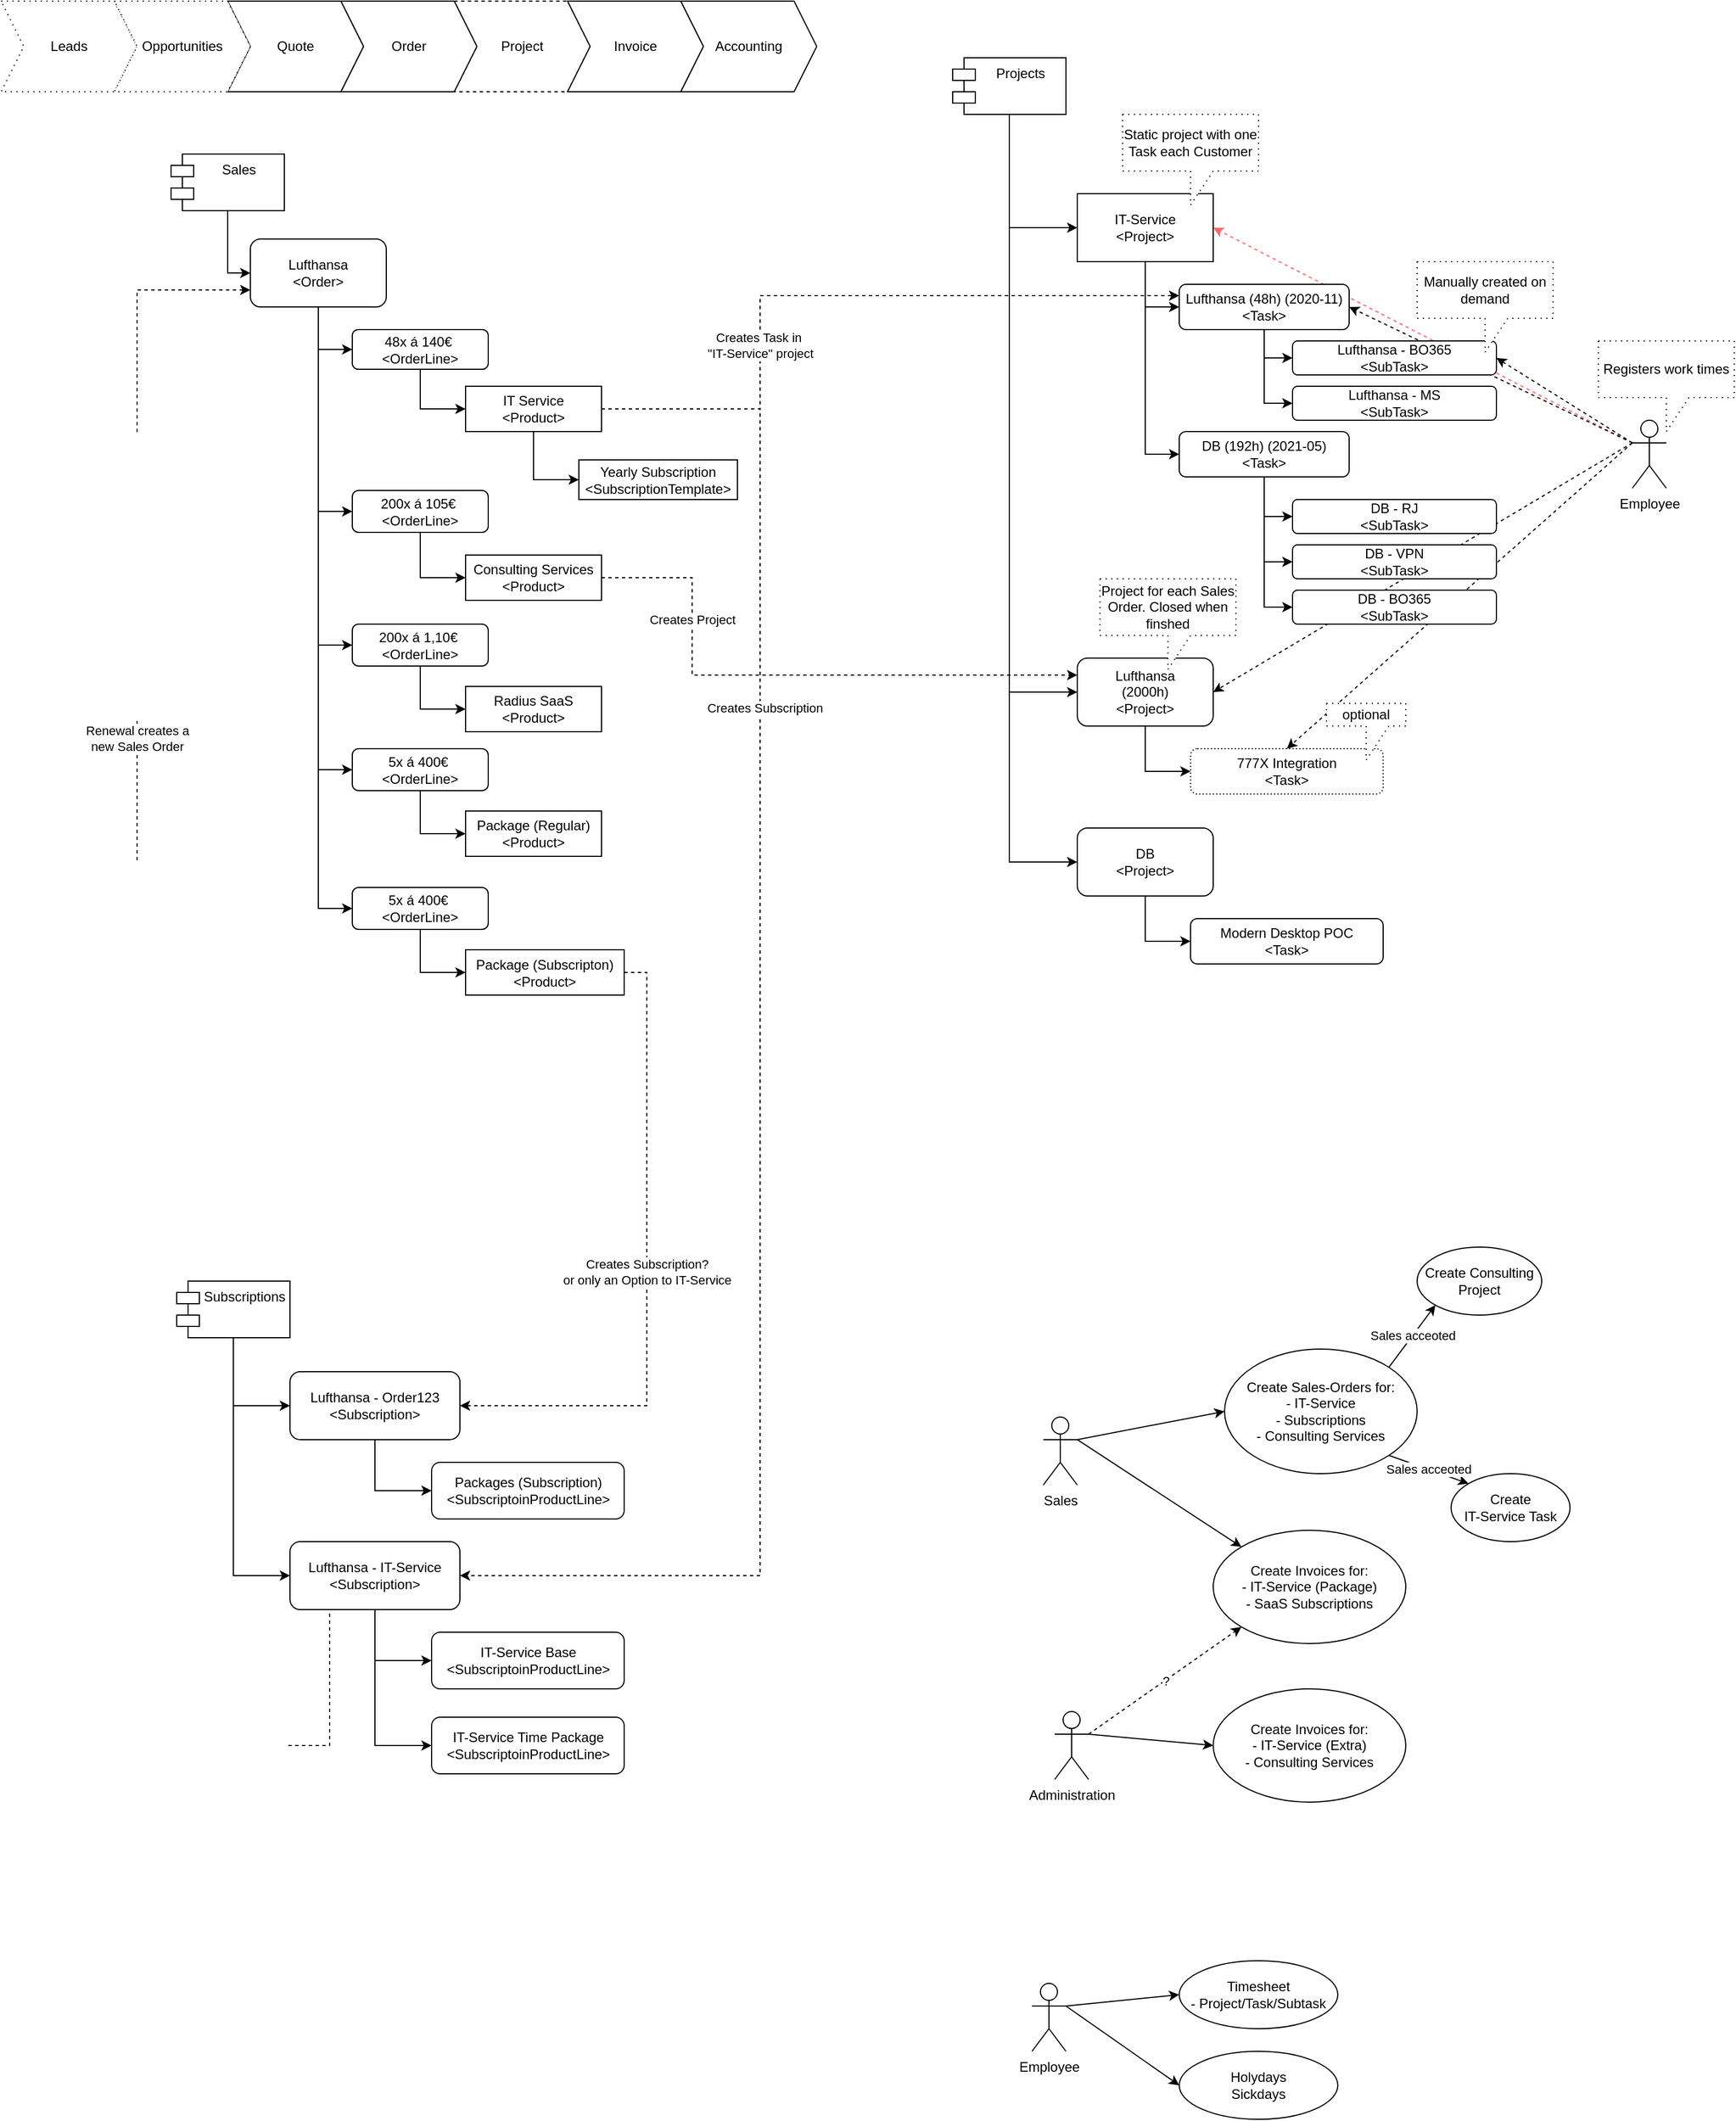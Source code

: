 <mxfile version="13.6.5">
    <diagram id="BK3iaz0wMOt8mpfEqvWX" name="Page-1">
        <mxGraphModel dx="953" dy="894" grid="1" gridSize="10" guides="1" tooltips="1" connect="1" arrows="1" fold="1" page="1" pageScale="1" pageWidth="827" pageHeight="1169" math="0" shadow="0">
            <root>
                <mxCell id="0"/>
                <mxCell id="1" parent="0"/>
                <mxCell id="89" style="edgeStyle=none;rounded=0;orthogonalLoop=1;jettySize=auto;html=1;exitX=0;exitY=0.333;exitDx=0;exitDy=0;exitPerimeter=0;entryX=1;entryY=0.5;entryDx=0;entryDy=0;dashed=1;fillColor=#a20025;strokeColor=#FF6666;" parent="1" source="83" target="16" edge="1">
                    <mxGeometry relative="1" as="geometry"/>
                </mxCell>
                <mxCell id="88" style="edgeStyle=none;rounded=0;orthogonalLoop=1;jettySize=auto;html=1;exitX=0;exitY=0.333;exitDx=0;exitDy=0;exitPerimeter=0;entryX=0.5;entryY=0;entryDx=0;entryDy=0;dashed=1;" parent="1" source="83" target="45" edge="1">
                    <mxGeometry relative="1" as="geometry"/>
                </mxCell>
                <mxCell id="86" style="edgeStyle=none;rounded=0;orthogonalLoop=1;jettySize=auto;html=1;exitX=0;exitY=0.333;exitDx=0;exitDy=0;exitPerimeter=0;entryX=1;entryY=0.5;entryDx=0;entryDy=0;dashed=1;" parent="1" source="83" target="18" edge="1">
                    <mxGeometry relative="1" as="geometry"/>
                </mxCell>
                <mxCell id="85" style="edgeStyle=none;rounded=0;orthogonalLoop=1;jettySize=auto;html=1;exitX=0;exitY=0.333;exitDx=0;exitDy=0;exitPerimeter=0;entryX=1;entryY=0.5;entryDx=0;entryDy=0;dashed=1;" parent="1" source="83" target="25" edge="1">
                    <mxGeometry relative="1" as="geometry"/>
                </mxCell>
                <mxCell id="8" value="Quote" style="shape=step;perimeter=stepPerimeter;whiteSpace=wrap;html=1;fixedSize=1;" parent="1" vertex="1">
                    <mxGeometry x="280" y="70" width="120" height="80" as="geometry"/>
                </mxCell>
                <mxCell id="11" value="Project" style="shape=step;perimeter=stepPerimeter;whiteSpace=wrap;html=1;fixedSize=1;dashed=1;" parent="1" vertex="1">
                    <mxGeometry x="480" y="70" width="120" height="80" as="geometry"/>
                </mxCell>
                <mxCell id="55" style="edgeStyle=orthogonalEdgeStyle;rounded=0;orthogonalLoop=1;jettySize=auto;html=1;exitX=0.5;exitY=1;exitDx=0;exitDy=0;entryX=0;entryY=0.5;entryDx=0;entryDy=0;" parent="1" source="60" target="54" edge="1">
                    <mxGeometry relative="1" as="geometry"/>
                </mxCell>
                <mxCell id="12" value="Order" style="shape=step;perimeter=stepPerimeter;whiteSpace=wrap;html=1;fixedSize=1;" parent="1" vertex="1">
                    <mxGeometry x="380" y="70" width="120" height="80" as="geometry"/>
                </mxCell>
                <mxCell id="13" value="Leads" style="shape=step;perimeter=stepPerimeter;whiteSpace=wrap;html=1;fixedSize=1;dashed=1;dashPattern=1 4;" parent="1" vertex="1">
                    <mxGeometry x="80" y="70" width="120" height="80" as="geometry"/>
                </mxCell>
                <mxCell id="14" value="Opportunities" style="shape=step;perimeter=stepPerimeter;whiteSpace=wrap;html=1;fixedSize=1;dashed=1;dashPattern=1 4;" parent="1" vertex="1">
                    <mxGeometry x="180" y="70" width="120" height="80" as="geometry"/>
                </mxCell>
                <mxCell id="17" value="" style="edgeStyle=orthogonalEdgeStyle;rounded=0;orthogonalLoop=1;jettySize=auto;html=1;entryX=0;entryY=0.5;entryDx=0;entryDy=0;exitX=0.5;exitY=1;exitDx=0;exitDy=0;" parent="1" source="24" target="16" edge="1">
                    <mxGeometry relative="1" as="geometry">
                        <mxPoint x="980" y="210" as="sourcePoint"/>
                    </mxGeometry>
                </mxCell>
                <mxCell id="19" value="" style="edgeStyle=orthogonalEdgeStyle;rounded=0;orthogonalLoop=1;jettySize=auto;html=1;entryX=0;entryY=0.5;entryDx=0;entryDy=0;exitX=0.5;exitY=1;exitDx=0;exitDy=0;" parent="1" source="24" target="18" edge="1">
                    <mxGeometry relative="1" as="geometry">
                        <mxPoint x="980" y="210" as="sourcePoint"/>
                    </mxGeometry>
                </mxCell>
                <mxCell id="21" value="" style="edgeStyle=orthogonalEdgeStyle;rounded=0;orthogonalLoop=1;jettySize=auto;html=1;entryX=0;entryY=0.5;entryDx=0;entryDy=0;" parent="1" source="16" target="25" edge="1">
                    <mxGeometry relative="1" as="geometry">
                        <mxPoint x="1150" y="355" as="targetPoint"/>
                    </mxGeometry>
                </mxCell>
                <mxCell id="41" style="edgeStyle=orthogonalEdgeStyle;rounded=0;orthogonalLoop=1;jettySize=auto;html=1;exitX=0.5;exitY=1;exitDx=0;exitDy=0;entryX=0;entryY=0.5;entryDx=0;entryDy=0;" parent="1" source="16" target="37" edge="1">
                    <mxGeometry relative="1" as="geometry"/>
                </mxCell>
                <mxCell id="16" value="IT-Service&lt;br&gt;&amp;lt;Project&amp;gt;" style="rounded=0;whiteSpace=wrap;html=1;" parent="1" vertex="1">
                    <mxGeometry x="1030" y="240" width="120" height="60" as="geometry"/>
                </mxCell>
                <mxCell id="44" style="edgeStyle=orthogonalEdgeStyle;rounded=0;orthogonalLoop=1;jettySize=auto;html=1;exitX=0.5;exitY=1;exitDx=0;exitDy=0;entryX=0;entryY=0.5;entryDx=0;entryDy=0;" parent="1" source="18" target="45" edge="1">
                    <mxGeometry relative="1" as="geometry">
                        <mxPoint x="1040" y="790" as="targetPoint"/>
                    </mxGeometry>
                </mxCell>
                <mxCell id="18" value="Lufthansa&lt;br&gt;(2000h)&lt;br&gt;&amp;lt;Project&amp;gt;" style="whiteSpace=wrap;html=1;rounded=1;" parent="1" vertex="1">
                    <mxGeometry x="1030" y="650" width="120" height="60" as="geometry"/>
                </mxCell>
                <mxCell id="47" style="edgeStyle=orthogonalEdgeStyle;rounded=0;orthogonalLoop=1;jettySize=auto;html=1;exitX=0.5;exitY=1;exitDx=0;exitDy=0;entryX=0;entryY=0.5;entryDx=0;entryDy=0;" parent="1" source="24" target="46" edge="1">
                    <mxGeometry relative="1" as="geometry"/>
                </mxCell>
                <mxCell id="24" value="Projects" style="shape=module;align=left;spacingLeft=20;align=center;verticalAlign=top;" parent="1" vertex="1">
                    <mxGeometry x="920" y="120" width="100" height="50" as="geometry"/>
                </mxCell>
                <mxCell id="27" value="" style="edgeStyle=orthogonalEdgeStyle;rounded=0;orthogonalLoop=1;jettySize=auto;html=1;entryX=0;entryY=0.5;entryDx=0;entryDy=0;" parent="1" source="25" target="26" edge="1">
                    <mxGeometry relative="1" as="geometry"/>
                </mxCell>
                <mxCell id="36" style="edgeStyle=orthogonalEdgeStyle;rounded=0;orthogonalLoop=1;jettySize=auto;html=1;exitX=0.5;exitY=1;exitDx=0;exitDy=0;entryX=0;entryY=0.5;entryDx=0;entryDy=0;" parent="1" source="25" target="28" edge="1">
                    <mxGeometry relative="1" as="geometry"/>
                </mxCell>
                <mxCell id="25" value="&lt;span&gt;Lufthansa&amp;nbsp;&lt;/span&gt;&lt;span&gt;(48h) (2020-11)&lt;br&gt;&amp;lt;Task&amp;gt;&lt;br&gt;&lt;/span&gt;" style="rounded=1;whiteSpace=wrap;html=1;" parent="1" vertex="1">
                    <mxGeometry x="1120" y="320" width="150" height="40" as="geometry"/>
                </mxCell>
                <mxCell id="26" value="&lt;span style=&quot; font-family: &amp;#34;helvetica&amp;#34; ; font-size: 12px ; font-style: normal ; font-weight: 400 ; letter-spacing: normal ; text-align: center ; text-indent: 0px ; text-transform: none ; word-spacing: 0px ; display: inline ; float: none&quot;&gt;&lt;span style=&quot;font-family: &amp;#34;helvetica&amp;#34;&quot;&gt;Lufthansa -&amp;nbsp;&lt;/span&gt;BO365&lt;/span&gt;&lt;br&gt;&amp;lt;SubTask&amp;gt;" style="whiteSpace=wrap;html=1;rounded=1;" parent="1" vertex="1">
                    <mxGeometry x="1220" y="370" width="180" height="30" as="geometry"/>
                </mxCell>
                <mxCell id="28" value="&lt;span style=&quot; font-family: &amp;#34;helvetica&amp;#34; ; font-size: 12px ; font-style: normal ; font-weight: 400 ; letter-spacing: normal ; text-align: center ; text-indent: 0px ; text-transform: none ; word-spacing: 0px ; display: inline ; float: none&quot;&gt;Lufthansa - MS&lt;/span&gt;&lt;br&gt;&amp;lt;SubTask&amp;gt;" style="whiteSpace=wrap;html=1;rounded=1;" parent="1" vertex="1">
                    <mxGeometry x="1220" y="410" width="180" height="30" as="geometry"/>
                </mxCell>
                <mxCell id="29" value="DB - RJ&lt;br&gt;&amp;lt;SubTask&amp;gt;" style="whiteSpace=wrap;html=1;rounded=1;" parent="1" vertex="1">
                    <mxGeometry x="1220" y="510" width="180" height="30" as="geometry"/>
                </mxCell>
                <mxCell id="31" value="DB - VPN&lt;br&gt;&amp;lt;SubTask&amp;gt;" style="whiteSpace=wrap;html=1;rounded=1;" parent="1" vertex="1">
                    <mxGeometry x="1220" y="550" width="180" height="30" as="geometry"/>
                </mxCell>
                <mxCell id="34" value="&lt;span style=&quot; font-family: &amp;#34;helvetica&amp;#34; ; font-size: 12px ; font-style: normal ; font-weight: 400 ; letter-spacing: normal ; text-align: center ; text-indent: 0px ; text-transform: none ; word-spacing: 0px ; display: inline ; float: none&quot;&gt;DB - BO365&lt;br&gt;&lt;span style=&quot;font-family: &amp;#34;helvetica&amp;#34;&quot;&gt;&amp;lt;SubTask&amp;gt;&lt;/span&gt;&lt;br&gt;&lt;/span&gt;" style="whiteSpace=wrap;html=1;rounded=1;" parent="1" vertex="1">
                    <mxGeometry x="1220" y="590" width="180" height="30" as="geometry"/>
                </mxCell>
                <mxCell id="38" style="edgeStyle=orthogonalEdgeStyle;rounded=0;orthogonalLoop=1;jettySize=auto;html=1;exitX=0.5;exitY=1;exitDx=0;exitDy=0;entryX=0;entryY=0.5;entryDx=0;entryDy=0;" parent="1" source="37" target="29" edge="1">
                    <mxGeometry relative="1" as="geometry"/>
                </mxCell>
                <mxCell id="39" style="edgeStyle=orthogonalEdgeStyle;rounded=0;orthogonalLoop=1;jettySize=auto;html=1;exitX=0.5;exitY=1;exitDx=0;exitDy=0;entryX=0;entryY=0.5;entryDx=0;entryDy=0;" parent="1" source="37" target="31" edge="1">
                    <mxGeometry relative="1" as="geometry"/>
                </mxCell>
                <mxCell id="40" style="edgeStyle=orthogonalEdgeStyle;rounded=0;orthogonalLoop=1;jettySize=auto;html=1;exitX=0.5;exitY=1;exitDx=0;exitDy=0;entryX=0;entryY=0.5;entryDx=0;entryDy=0;" parent="1" source="37" target="34" edge="1">
                    <mxGeometry relative="1" as="geometry"/>
                </mxCell>
                <mxCell id="37" value="DB (192h) (2021-05)&lt;br&gt;&amp;lt;Task&amp;gt;" style="rounded=1;whiteSpace=wrap;html=1;" parent="1" vertex="1">
                    <mxGeometry x="1120" y="450" width="150" height="40" as="geometry"/>
                </mxCell>
                <mxCell id="45" value="777X Integration&lt;br&gt;&amp;lt;Task&amp;gt;" style="rounded=1;whiteSpace=wrap;html=1;dashed=1;dashPattern=1 2;" parent="1" vertex="1">
                    <mxGeometry x="1130" y="730" width="170" height="40" as="geometry"/>
                </mxCell>
                <mxCell id="49" style="edgeStyle=orthogonalEdgeStyle;rounded=0;orthogonalLoop=1;jettySize=auto;html=1;exitX=0.5;exitY=1;exitDx=0;exitDy=0;entryX=0;entryY=0.5;entryDx=0;entryDy=0;" parent="1" source="46" target="48" edge="1">
                    <mxGeometry relative="1" as="geometry"/>
                </mxCell>
                <mxCell id="46" value="DB&lt;br&gt;&amp;lt;Project&amp;gt;" style="whiteSpace=wrap;html=1;rounded=1;" parent="1" vertex="1">
                    <mxGeometry x="1030" y="800" width="120" height="60" as="geometry"/>
                </mxCell>
                <mxCell id="48" value="Modern Desktop POC&lt;br&gt;&amp;lt;Task&amp;gt;" style="rounded=1;whiteSpace=wrap;html=1;" parent="1" vertex="1">
                    <mxGeometry x="1130" y="880" width="170" height="40" as="geometry"/>
                </mxCell>
                <mxCell id="58" value="" style="edgeStyle=orthogonalEdgeStyle;rounded=0;orthogonalLoop=1;jettySize=auto;html=1;entryX=0;entryY=0.5;entryDx=0;entryDy=0;" parent="1" source="54" target="59" edge="1">
                    <mxGeometry relative="1" as="geometry">
                        <mxPoint x="470" y="440" as="targetPoint"/>
                    </mxGeometry>
                </mxCell>
                <mxCell id="72" style="edgeStyle=orthogonalEdgeStyle;rounded=0;orthogonalLoop=1;jettySize=auto;html=1;exitX=0.5;exitY=1;exitDx=0;exitDy=0;entryX=0;entryY=0.5;entryDx=0;entryDy=0;" parent="1" source="54" target="70" edge="1">
                    <mxGeometry relative="1" as="geometry"/>
                </mxCell>
                <mxCell id="92" style="edgeStyle=orthogonalEdgeStyle;rounded=0;orthogonalLoop=1;jettySize=auto;html=1;exitX=0.5;exitY=1;exitDx=0;exitDy=0;entryX=0;entryY=0.5;entryDx=0;entryDy=0;" parent="1" source="54" target="90" edge="1">
                    <mxGeometry relative="1" as="geometry"/>
                </mxCell>
                <mxCell id="103" style="edgeStyle=orthogonalEdgeStyle;rounded=0;orthogonalLoop=1;jettySize=auto;html=1;exitX=0.5;exitY=1;exitDx=0;exitDy=0;entryX=0;entryY=0.5;entryDx=0;entryDy=0;" parent="1" source="54" target="101" edge="1">
                    <mxGeometry relative="1" as="geometry"/>
                </mxCell>
                <mxCell id="110" style="edgeStyle=orthogonalEdgeStyle;rounded=0;orthogonalLoop=1;jettySize=auto;html=1;exitX=0.5;exitY=1;exitDx=0;exitDy=0;entryX=0;entryY=0.5;entryDx=0;entryDy=0;" parent="1" source="54" target="105" edge="1">
                    <mxGeometry relative="1" as="geometry"/>
                </mxCell>
                <mxCell id="54" value="Lufthansa&lt;br&gt;&amp;lt;Order&amp;gt;" style="rounded=1;whiteSpace=wrap;html=1;" parent="1" vertex="1">
                    <mxGeometry x="300" y="280" width="120" height="60" as="geometry"/>
                </mxCell>
                <mxCell id="62" value="" style="edgeStyle=orthogonalEdgeStyle;rounded=0;orthogonalLoop=1;jettySize=auto;html=1;entryX=0;entryY=0.5;entryDx=0;entryDy=0;" parent="1" source="59" target="61" edge="1">
                    <mxGeometry relative="1" as="geometry"/>
                </mxCell>
                <mxCell id="59" value="48x á 140€&amp;nbsp;&lt;br&gt;&amp;lt;OrderLine&amp;gt;" style="rounded=1;whiteSpace=wrap;html=1;" parent="1" vertex="1">
                    <mxGeometry x="390" y="360" width="120" height="35" as="geometry"/>
                </mxCell>
                <mxCell id="60" value="Sales" style="shape=module;align=left;spacingLeft=20;align=center;verticalAlign=top;" parent="1" vertex="1">
                    <mxGeometry x="230" y="205" width="100" height="50" as="geometry"/>
                </mxCell>
                <mxCell id="64" value="" style="edgeStyle=orthogonalEdgeStyle;rounded=0;orthogonalLoop=1;jettySize=auto;html=1;entryX=0;entryY=0.5;entryDx=0;entryDy=0;" parent="1" source="61" target="63" edge="1">
                    <mxGeometry relative="1" as="geometry"/>
                </mxCell>
                <mxCell id="66" value="Creates Task in&amp;nbsp;&lt;br&gt;&quot;IT-Service&quot; project" style="edgeStyle=orthogonalEdgeStyle;rounded=0;orthogonalLoop=1;jettySize=auto;html=1;exitX=1;exitY=0.5;exitDx=0;exitDy=0;entryX=0;entryY=0.25;entryDx=0;entryDy=0;dashed=1;" parent="1" source="61" target="25" edge="1">
                    <mxGeometry x="-0.355" relative="1" as="geometry">
                        <Array as="points">
                            <mxPoint x="750" y="430"/>
                            <mxPoint x="750" y="330"/>
                        </Array>
                        <mxPoint as="offset"/>
                    </mxGeometry>
                </mxCell>
                <mxCell id="75" style="edgeStyle=orthogonalEdgeStyle;rounded=0;orthogonalLoop=1;jettySize=auto;html=1;exitX=1;exitY=0.5;exitDx=0;exitDy=0;entryX=1;entryY=0.5;entryDx=0;entryDy=0;dashed=1;" parent="1" source="61" target="81" edge="1">
                    <mxGeometry relative="1" as="geometry">
                        <Array as="points">
                            <mxPoint x="750" y="430"/>
                            <mxPoint x="750" y="1460"/>
                        </Array>
                    </mxGeometry>
                </mxCell>
                <mxCell id="76" value="Creates Subscription" style="edgeLabel;html=1;align=center;verticalAlign=middle;resizable=0;points=[];" parent="75" vertex="1" connectable="0">
                    <mxGeometry x="-0.437" y="4" relative="1" as="geometry">
                        <mxPoint as="offset"/>
                    </mxGeometry>
                </mxCell>
                <mxCell id="61" value="IT Service&lt;br&gt;&amp;lt;Product&amp;gt;" style="whiteSpace=wrap;html=1;rounded=0;" parent="1" vertex="1">
                    <mxGeometry x="490" y="410" width="120" height="40" as="geometry"/>
                </mxCell>
                <mxCell id="63" value="Yearly Subscription&lt;br&gt;&amp;lt;SubscriptionTemplate&amp;gt;" style="whiteSpace=wrap;html=1;rounded=0;" parent="1" vertex="1">
                    <mxGeometry x="590" y="475" width="140" height="35" as="geometry"/>
                </mxCell>
                <mxCell id="65" value="Consulting Services&lt;br&gt;&amp;lt;Product&amp;gt;" style="rounded=0;whiteSpace=wrap;html=1;" parent="1" vertex="1">
                    <mxGeometry x="490" y="559" width="120" height="40" as="geometry"/>
                </mxCell>
                <mxCell id="68" value="Manually created on demand" style="shape=callout;whiteSpace=wrap;html=1;perimeter=calloutPerimeter;rounded=0;dashed=1;dashPattern=1 4;" parent="1" vertex="1">
                    <mxGeometry x="1330" y="300" width="120" height="80" as="geometry"/>
                </mxCell>
                <mxCell id="71" style="edgeStyle=orthogonalEdgeStyle;rounded=0;orthogonalLoop=1;jettySize=auto;html=1;exitX=0.5;exitY=1;exitDx=0;exitDy=0;entryX=0;entryY=0.5;entryDx=0;entryDy=0;" parent="1" source="70" target="65" edge="1">
                    <mxGeometry relative="1" as="geometry"/>
                </mxCell>
                <mxCell id="73" value="Creates Project" style="edgeStyle=orthogonalEdgeStyle;rounded=0;orthogonalLoop=1;jettySize=auto;html=1;exitX=1;exitY=0.5;exitDx=0;exitDy=0;entryX=0;entryY=0.25;entryDx=0;entryDy=0;dashed=1;" parent="1" source="65" target="18" edge="1">
                    <mxGeometry x="-0.537" relative="1" as="geometry">
                        <Array as="points">
                            <mxPoint x="690" y="579"/>
                            <mxPoint x="690" y="665"/>
                        </Array>
                        <mxPoint as="offset"/>
                    </mxGeometry>
                </mxCell>
                <mxCell id="70" value="200x á 105€&amp;nbsp;&lt;br&gt;&amp;lt;OrderLine&amp;gt;" style="rounded=1;whiteSpace=wrap;html=1;" parent="1" vertex="1">
                    <mxGeometry x="390" y="502" width="120" height="37" as="geometry"/>
                </mxCell>
                <mxCell id="78" value="Renewal creates a &lt;br&gt;new Sales Order" style="edgeStyle=orthogonalEdgeStyle;rounded=0;orthogonalLoop=1;jettySize=auto;html=1;dashed=1;entryX=0;entryY=0.75;entryDx=0;entryDy=0;exitX=0.25;exitY=1;exitDx=0;exitDy=0;" parent="1" source="81" target="54" edge="1">
                    <mxGeometry x="0.409" relative="1" as="geometry">
                        <mxPoint x="220" y="330" as="targetPoint"/>
                        <mxPoint x="270" y="770" as="sourcePoint"/>
                        <Array as="points">
                            <mxPoint x="370" y="1490"/>
                            <mxPoint x="370" y="1610"/>
                            <mxPoint x="200" y="1610"/>
                            <mxPoint x="200" y="325"/>
                        </Array>
                        <mxPoint as="offset"/>
                    </mxGeometry>
                </mxCell>
                <mxCell id="82" style="edgeStyle=orthogonalEdgeStyle;rounded=0;orthogonalLoop=1;jettySize=auto;html=1;exitX=0.5;exitY=1;exitDx=0;exitDy=0;entryX=0;entryY=0.5;entryDx=0;entryDy=0;" parent="1" source="74" target="81" edge="1">
                    <mxGeometry relative="1" as="geometry"/>
                </mxCell>
                <mxCell id="108" style="edgeStyle=orthogonalEdgeStyle;rounded=0;orthogonalLoop=1;jettySize=auto;html=1;exitX=0.5;exitY=1;exitDx=0;exitDy=0;entryX=0;entryY=0.5;entryDx=0;entryDy=0;" parent="1" source="74" target="107" edge="1">
                    <mxGeometry relative="1" as="geometry"/>
                </mxCell>
                <mxCell id="74" value="Subscriptions" style="shape=module;align=left;spacingLeft=20;align=center;verticalAlign=top;" parent="1" vertex="1">
                    <mxGeometry x="235" y="1200" width="100" height="50" as="geometry"/>
                </mxCell>
                <mxCell id="77" value="optional" style="shape=callout;whiteSpace=wrap;html=1;perimeter=calloutPerimeter;rounded=0;dashed=1;dashPattern=1 4;" parent="1" vertex="1">
                    <mxGeometry x="1250" y="690" width="70" height="50" as="geometry"/>
                </mxCell>
                <mxCell id="79" value="Static project with one Task each Customer" style="shape=callout;whiteSpace=wrap;html=1;perimeter=calloutPerimeter;rounded=0;dashed=1;dashPattern=1 4;" parent="1" vertex="1">
                    <mxGeometry x="1070" y="170" width="120" height="80" as="geometry"/>
                </mxCell>
                <mxCell id="80" value="Project for each Sales Order. Closed when finshed" style="shape=callout;whiteSpace=wrap;html=1;perimeter=calloutPerimeter;rounded=0;dashed=1;dashPattern=1 4;" parent="1" vertex="1">
                    <mxGeometry x="1050" y="580" width="120" height="80" as="geometry"/>
                </mxCell>
                <mxCell id="119" style="edgeStyle=orthogonalEdgeStyle;rounded=0;orthogonalLoop=1;jettySize=auto;html=1;exitX=0.5;exitY=1;exitDx=0;exitDy=0;entryX=0;entryY=0.5;entryDx=0;entryDy=0;" parent="1" source="81" target="118" edge="1">
                    <mxGeometry relative="1" as="geometry"/>
                </mxCell>
                <mxCell id="121" style="edgeStyle=orthogonalEdgeStyle;rounded=0;orthogonalLoop=1;jettySize=auto;html=1;exitX=0.5;exitY=1;exitDx=0;exitDy=0;entryX=0;entryY=0.5;entryDx=0;entryDy=0;" parent="1" source="81" target="120" edge="1">
                    <mxGeometry relative="1" as="geometry"/>
                </mxCell>
                <mxCell id="81" value="Lufthansa - IT-Service&lt;br&gt;&amp;lt;Subscription&amp;gt;" style="rounded=1;whiteSpace=wrap;html=1;" parent="1" vertex="1">
                    <mxGeometry x="335" y="1430" width="150" height="60" as="geometry"/>
                </mxCell>
                <mxCell id="84" style="rounded=0;orthogonalLoop=1;jettySize=auto;html=1;exitX=0;exitY=0.333;exitDx=0;exitDy=0;exitPerimeter=0;entryX=1;entryY=0.5;entryDx=0;entryDy=0;dashed=1;" parent="1" source="83" target="26" edge="1">
                    <mxGeometry relative="1" as="geometry"/>
                </mxCell>
                <mxCell id="83" value="Employee" style="shape=umlActor;verticalLabelPosition=bottom;verticalAlign=top;html=1;outlineConnect=0;rounded=1;" parent="1" vertex="1">
                    <mxGeometry x="1520" y="440" width="30" height="60" as="geometry"/>
                </mxCell>
                <mxCell id="87" value="Registers work times" style="shape=callout;whiteSpace=wrap;html=1;perimeter=calloutPerimeter;rounded=0;dashed=1;dashPattern=1 4;" parent="1" vertex="1">
                    <mxGeometry x="1490" y="370" width="120" height="80" as="geometry"/>
                </mxCell>
                <mxCell id="94" style="edgeStyle=orthogonalEdgeStyle;rounded=0;orthogonalLoop=1;jettySize=auto;html=1;exitX=0.5;exitY=1;exitDx=0;exitDy=0;entryX=0;entryY=0.5;entryDx=0;entryDy=0;" parent="1" source="90" target="93" edge="1">
                    <mxGeometry relative="1" as="geometry"/>
                </mxCell>
                <mxCell id="90" value="200x á 1,10€&amp;nbsp;&lt;br&gt;&amp;lt;OrderLine&amp;gt;" style="rounded=1;whiteSpace=wrap;html=1;" parent="1" vertex="1">
                    <mxGeometry x="390" y="620" width="120" height="37" as="geometry"/>
                </mxCell>
                <mxCell id="93" value="Radius SaaS&lt;br&gt;&amp;lt;Product&amp;gt;" style="rounded=0;whiteSpace=wrap;html=1;" parent="1" vertex="1">
                    <mxGeometry x="490" y="675" width="120" height="40" as="geometry"/>
                </mxCell>
                <mxCell id="98" style="rounded=0;orthogonalLoop=1;jettySize=auto;html=1;exitX=1;exitY=0.333;exitDx=0;exitDy=0;exitPerimeter=0;entryX=0;entryY=0.5;entryDx=0;entryDy=0;" parent="1" source="95" target="96" edge="1">
                    <mxGeometry relative="1" as="geometry"/>
                </mxCell>
                <mxCell id="112" style="rounded=0;orthogonalLoop=1;jettySize=auto;html=1;exitX=1;exitY=0.333;exitDx=0;exitDy=0;exitPerimeter=0;entryX=0;entryY=0;entryDx=0;entryDy=0;" parent="1" source="95" target="111" edge="1">
                    <mxGeometry relative="1" as="geometry"/>
                </mxCell>
                <mxCell id="95" value="Sales" style="shape=umlActor;verticalLabelPosition=bottom;verticalAlign=top;html=1;rounded=1;" parent="1" vertex="1">
                    <mxGeometry x="1000" y="1320" width="30" height="60" as="geometry"/>
                </mxCell>
                <mxCell id="130" value="&lt;span style=&quot; font-family: &amp;#34;helvetica&amp;#34; ; font-size: 11px ; font-style: normal ; font-weight: 400 ; letter-spacing: normal ; text-align: center ; text-indent: 0px ; text-transform: none ; word-spacing: 0px ; display: inline ; float: none&quot;&gt;Sales acceoted&lt;/span&gt;" style="edgeStyle=none;rounded=0;orthogonalLoop=1;jettySize=auto;html=1;exitX=1;exitY=0;exitDx=0;exitDy=0;entryX=0;entryY=1;entryDx=0;entryDy=0;" parent="1" source="96" target="128" edge="1">
                    <mxGeometry relative="1" as="geometry"/>
                </mxCell>
                <mxCell id="131" value="&lt;span style=&quot; font-family: &amp;#34;helvetica&amp;#34; ; font-size: 11px ; font-style: normal ; font-weight: 400 ; letter-spacing: normal ; text-align: center ; text-indent: 0px ; text-transform: none ; word-spacing: 0px ; display: inline ; float: none&quot;&gt;Sales acceoted&lt;/span&gt;" style="edgeStyle=none;rounded=0;orthogonalLoop=1;jettySize=auto;html=1;exitX=1;exitY=1;exitDx=0;exitDy=0;entryX=0;entryY=0;entryDx=0;entryDy=0;" parent="1" source="96" target="129" edge="1">
                    <mxGeometry relative="1" as="geometry"/>
                </mxCell>
                <mxCell id="96" value="Create Sales-Orders for:&lt;br&gt;- IT-Service&lt;br&gt;- Subscriptions&lt;br&gt;- Consulting Services" style="ellipse;whiteSpace=wrap;html=1;rounded=1;" parent="1" vertex="1">
                    <mxGeometry x="1160" y="1260" width="170" height="110" as="geometry"/>
                </mxCell>
                <mxCell id="113" style="edgeStyle=none;rounded=0;orthogonalLoop=1;jettySize=auto;html=1;exitX=1;exitY=0.333;exitDx=0;exitDy=0;exitPerimeter=0;entryX=0;entryY=0.5;entryDx=0;entryDy=0;" parent="1" source="97" target="99" edge="1">
                    <mxGeometry relative="1" as="geometry"/>
                </mxCell>
                <mxCell id="114" value="?" style="edgeStyle=none;rounded=0;orthogonalLoop=1;jettySize=auto;html=1;exitX=1;exitY=0.333;exitDx=0;exitDy=0;exitPerimeter=0;entryX=0;entryY=1;entryDx=0;entryDy=0;dashed=1;" parent="1" source="97" target="111" edge="1">
                    <mxGeometry relative="1" as="geometry"/>
                </mxCell>
                <mxCell id="97" value="Administration" style="shape=umlActor;verticalLabelPosition=bottom;verticalAlign=top;html=1;rounded=1;" parent="1" vertex="1">
                    <mxGeometry x="1010" y="1580" width="30" height="60" as="geometry"/>
                </mxCell>
                <mxCell id="99" value="Create Invoices for:&lt;br&gt;- IT-Service (Extra)&lt;br&gt;- Consulting Services&lt;br&gt;" style="ellipse;whiteSpace=wrap;html=1;rounded=1;" parent="1" vertex="1">
                    <mxGeometry x="1150" y="1560" width="170" height="100" as="geometry"/>
                </mxCell>
                <mxCell id="100" style="edgeStyle=orthogonalEdgeStyle;rounded=0;orthogonalLoop=1;jettySize=auto;html=1;exitX=0.5;exitY=1;exitDx=0;exitDy=0;entryX=0;entryY=0.5;entryDx=0;entryDy=0;" parent="1" source="101" target="102" edge="1">
                    <mxGeometry relative="1" as="geometry"/>
                </mxCell>
                <mxCell id="101" value="5x á 400€&amp;nbsp;&lt;br&gt;&amp;lt;OrderLine&amp;gt;" style="rounded=1;whiteSpace=wrap;html=1;" parent="1" vertex="1">
                    <mxGeometry x="390" y="730" width="120" height="37" as="geometry"/>
                </mxCell>
                <mxCell id="102" value="Package (Regular)&lt;br&gt;&amp;lt;Product&amp;gt;" style="rounded=0;whiteSpace=wrap;html=1;" parent="1" vertex="1">
                    <mxGeometry x="490" y="785" width="120" height="40" as="geometry"/>
                </mxCell>
                <mxCell id="104" style="edgeStyle=orthogonalEdgeStyle;rounded=0;orthogonalLoop=1;jettySize=auto;html=1;exitX=0.5;exitY=1;exitDx=0;exitDy=0;entryX=0;entryY=0.5;entryDx=0;entryDy=0;" parent="1" source="105" target="106" edge="1">
                    <mxGeometry relative="1" as="geometry"/>
                </mxCell>
                <mxCell id="105" value="5x á 400€&amp;nbsp;&lt;br&gt;&amp;lt;OrderLine&amp;gt;" style="rounded=1;whiteSpace=wrap;html=1;" parent="1" vertex="1">
                    <mxGeometry x="390" y="852.5" width="120" height="37" as="geometry"/>
                </mxCell>
                <mxCell id="109" value="Creates Subscription?&lt;br&gt;or only an Option to IT-Service" style="edgeStyle=orthogonalEdgeStyle;rounded=0;orthogonalLoop=1;jettySize=auto;html=1;exitX=1;exitY=0.5;exitDx=0;exitDy=0;entryX=1;entryY=0.5;entryDx=0;entryDy=0;dashed=1;" parent="1" source="106" target="107" edge="1">
                    <mxGeometry relative="1" as="geometry"/>
                </mxCell>
                <mxCell id="106" value="Package (Subscripton)&lt;br&gt;&amp;lt;Product&amp;gt;" style="rounded=0;whiteSpace=wrap;html=1;" parent="1" vertex="1">
                    <mxGeometry x="490" y="907.5" width="140" height="40" as="geometry"/>
                </mxCell>
                <mxCell id="117" style="edgeStyle=orthogonalEdgeStyle;rounded=0;orthogonalLoop=1;jettySize=auto;html=1;exitX=0.5;exitY=1;exitDx=0;exitDy=0;entryX=0;entryY=0.5;entryDx=0;entryDy=0;" parent="1" source="107" target="116" edge="1">
                    <mxGeometry relative="1" as="geometry"/>
                </mxCell>
                <mxCell id="107" value="Lufthansa - Order123&lt;br&gt;&amp;lt;Subscription&amp;gt;" style="rounded=1;whiteSpace=wrap;html=1;" parent="1" vertex="1">
                    <mxGeometry x="335" y="1280" width="150" height="60" as="geometry"/>
                </mxCell>
                <mxCell id="111" value="Create Invoices for:&lt;br&gt;- IT-Service (Package)&lt;br&gt;- SaaS Subscriptions" style="ellipse;whiteSpace=wrap;html=1;rounded=1;" parent="1" vertex="1">
                    <mxGeometry x="1150" y="1420" width="170" height="100" as="geometry"/>
                </mxCell>
                <mxCell id="116" value="Packages (Subscription)&lt;br&gt;&amp;lt;SubscriptoinProductLine&amp;gt;" style="html=1;rounded=1;" parent="1" vertex="1">
                    <mxGeometry x="460" y="1360" width="170" height="50" as="geometry"/>
                </mxCell>
                <mxCell id="118" value="IT-Service Base&lt;br&gt;&amp;lt;SubscriptoinProductLine&amp;gt;" style="html=1;rounded=1;" parent="1" vertex="1">
                    <mxGeometry x="460" y="1510" width="170" height="50" as="geometry"/>
                </mxCell>
                <mxCell id="120" value="IT-Service Time Package&lt;br&gt;&amp;lt;SubscriptoinProductLine&amp;gt;" style="html=1;rounded=1;" parent="1" vertex="1">
                    <mxGeometry x="460" y="1585" width="170" height="50" as="geometry"/>
                </mxCell>
                <mxCell id="126" style="rounded=0;orthogonalLoop=1;jettySize=auto;html=1;exitX=1;exitY=0.333;exitDx=0;exitDy=0;exitPerimeter=0;entryX=0;entryY=0.5;entryDx=0;entryDy=0;" parent="1" source="122" target="124" edge="1">
                    <mxGeometry relative="1" as="geometry"/>
                </mxCell>
                <mxCell id="127" style="edgeStyle=none;rounded=0;orthogonalLoop=1;jettySize=auto;html=1;exitX=1;exitY=0.333;exitDx=0;exitDy=0;exitPerimeter=0;entryX=0;entryY=0.5;entryDx=0;entryDy=0;" parent="1" source="122" target="125" edge="1">
                    <mxGeometry relative="1" as="geometry"/>
                </mxCell>
                <mxCell id="122" value="Employee" style="shape=umlActor;verticalLabelPosition=bottom;verticalAlign=top;html=1;outlineConnect=0;rounded=1;" parent="1" vertex="1">
                    <mxGeometry x="990" y="1820" width="30" height="60" as="geometry"/>
                </mxCell>
                <mxCell id="124" value="Timesheet&lt;br&gt;- Project/Task/Subtask" style="ellipse;whiteSpace=wrap;html=1;rounded=1;" parent="1" vertex="1">
                    <mxGeometry x="1120" y="1800" width="140" height="60" as="geometry"/>
                </mxCell>
                <mxCell id="125" value="Holydays&lt;br&gt;Sickdays" style="ellipse;whiteSpace=wrap;html=1;rounded=1;" parent="1" vertex="1">
                    <mxGeometry x="1120" y="1880" width="140" height="60" as="geometry"/>
                </mxCell>
                <mxCell id="128" value="Create Consulting Project" style="ellipse;whiteSpace=wrap;html=1;rounded=1;" parent="1" vertex="1">
                    <mxGeometry x="1330" y="1170" width="110" height="60" as="geometry"/>
                </mxCell>
                <mxCell id="129" value="Create &lt;br&gt;IT-Service Task" style="ellipse;whiteSpace=wrap;html=1;rounded=1;" parent="1" vertex="1">
                    <mxGeometry x="1360" y="1370" width="105" height="60" as="geometry"/>
                </mxCell>
                <mxCell id="134" value="Invoice" style="shape=step;perimeter=stepPerimeter;whiteSpace=wrap;html=1;fixedSize=1;" parent="1" vertex="1">
                    <mxGeometry x="580" y="70" width="120" height="80" as="geometry"/>
                </mxCell>
                <mxCell id="135" value="Accounting" style="shape=step;perimeter=stepPerimeter;whiteSpace=wrap;html=1;fixedSize=1;" parent="1" vertex="1">
                    <mxGeometry x="680" y="70" width="120" height="80" as="geometry"/>
                </mxCell>
            </root>
        </mxGraphModel>
    </diagram>
</mxfile>